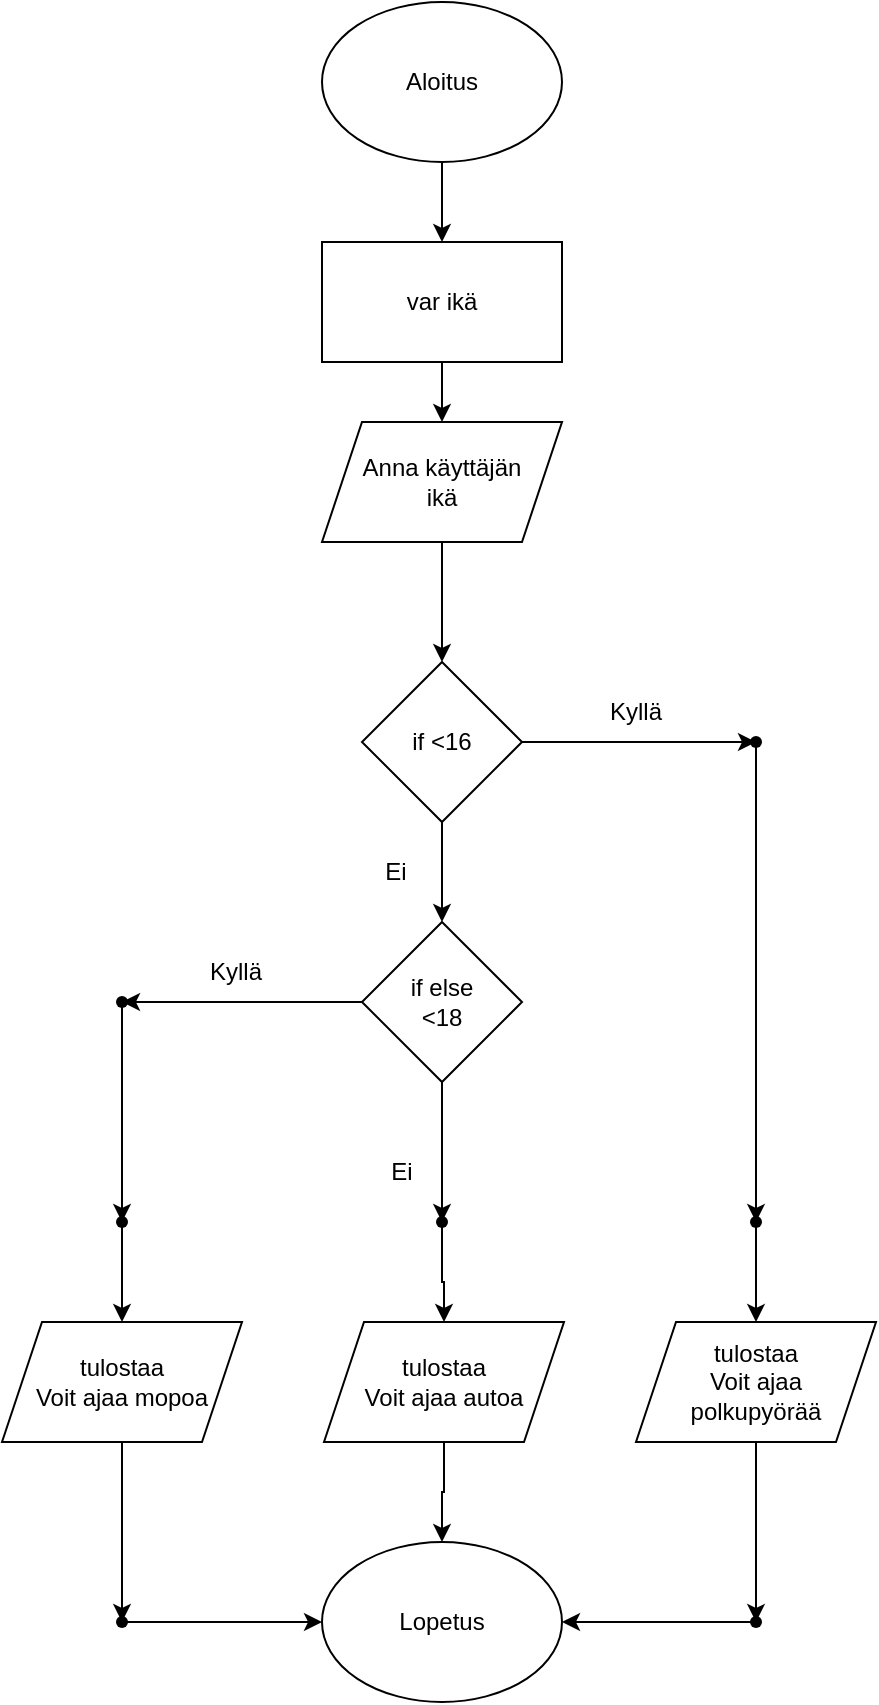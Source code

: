 <mxfile version="24.8.3">
  <diagram name="Sivu-1" id="RdHzlFgHXdZ7qNyClzxG">
    <mxGraphModel dx="828" dy="869" grid="1" gridSize="10" guides="1" tooltips="1" connect="1" arrows="1" fold="1" page="1" pageScale="1" pageWidth="827" pageHeight="1169" math="0" shadow="0">
      <root>
        <mxCell id="0" />
        <mxCell id="1" parent="0" />
        <mxCell id="XjK5QPipYms8_0UN5OtH-3" value="" style="edgeStyle=orthogonalEdgeStyle;rounded=0;orthogonalLoop=1;jettySize=auto;html=1;" edge="1" parent="1" source="XjK5QPipYms8_0UN5OtH-1" target="XjK5QPipYms8_0UN5OtH-2">
          <mxGeometry relative="1" as="geometry" />
        </mxCell>
        <mxCell id="XjK5QPipYms8_0UN5OtH-1" value="Aloitus" style="ellipse;whiteSpace=wrap;html=1;" vertex="1" parent="1">
          <mxGeometry x="353" y="40" width="120" height="80" as="geometry" />
        </mxCell>
        <mxCell id="XjK5QPipYms8_0UN5OtH-5" value="" style="edgeStyle=orthogonalEdgeStyle;rounded=0;orthogonalLoop=1;jettySize=auto;html=1;" edge="1" parent="1" source="XjK5QPipYms8_0UN5OtH-2" target="XjK5QPipYms8_0UN5OtH-4">
          <mxGeometry relative="1" as="geometry" />
        </mxCell>
        <mxCell id="XjK5QPipYms8_0UN5OtH-2" value="var ikä" style="rounded=0;whiteSpace=wrap;html=1;" vertex="1" parent="1">
          <mxGeometry x="353" y="160" width="120" height="60" as="geometry" />
        </mxCell>
        <mxCell id="XjK5QPipYms8_0UN5OtH-7" value="" style="edgeStyle=orthogonalEdgeStyle;rounded=0;orthogonalLoop=1;jettySize=auto;html=1;" edge="1" parent="1" source="XjK5QPipYms8_0UN5OtH-4" target="XjK5QPipYms8_0UN5OtH-6">
          <mxGeometry relative="1" as="geometry" />
        </mxCell>
        <mxCell id="XjK5QPipYms8_0UN5OtH-4" value="Anna käyttäjän&lt;div&gt;ikä&lt;/div&gt;" style="shape=parallelogram;perimeter=parallelogramPerimeter;whiteSpace=wrap;html=1;fixedSize=1;" vertex="1" parent="1">
          <mxGeometry x="353" y="250" width="120" height="60" as="geometry" />
        </mxCell>
        <mxCell id="XjK5QPipYms8_0UN5OtH-12" value="" style="edgeStyle=orthogonalEdgeStyle;rounded=0;orthogonalLoop=1;jettySize=auto;html=1;" edge="1" parent="1" source="XjK5QPipYms8_0UN5OtH-6" target="XjK5QPipYms8_0UN5OtH-11">
          <mxGeometry relative="1" as="geometry" />
        </mxCell>
        <mxCell id="XjK5QPipYms8_0UN5OtH-18" value="" style="edgeStyle=orthogonalEdgeStyle;rounded=0;orthogonalLoop=1;jettySize=auto;html=1;" edge="1" parent="1" source="XjK5QPipYms8_0UN5OtH-6" target="XjK5QPipYms8_0UN5OtH-17">
          <mxGeometry relative="1" as="geometry" />
        </mxCell>
        <mxCell id="XjK5QPipYms8_0UN5OtH-6" value="if &amp;lt;16" style="rhombus;whiteSpace=wrap;html=1;" vertex="1" parent="1">
          <mxGeometry x="373" y="370" width="80" height="80" as="geometry" />
        </mxCell>
        <mxCell id="XjK5QPipYms8_0UN5OtH-25" value="" style="edgeStyle=orthogonalEdgeStyle;rounded=0;orthogonalLoop=1;jettySize=auto;html=1;" edge="1" parent="1" source="XjK5QPipYms8_0UN5OtH-11" target="XjK5QPipYms8_0UN5OtH-24">
          <mxGeometry relative="1" as="geometry" />
        </mxCell>
        <mxCell id="XjK5QPipYms8_0UN5OtH-52" value="" style="edgeStyle=orthogonalEdgeStyle;rounded=0;orthogonalLoop=1;jettySize=auto;html=1;" edge="1" parent="1" source="XjK5QPipYms8_0UN5OtH-11" target="XjK5QPipYms8_0UN5OtH-51">
          <mxGeometry relative="1" as="geometry" />
        </mxCell>
        <mxCell id="XjK5QPipYms8_0UN5OtH-11" value="if else&lt;div&gt;&amp;lt;18&lt;/div&gt;" style="rhombus;whiteSpace=wrap;html=1;" vertex="1" parent="1">
          <mxGeometry x="373" y="500" width="80" height="80" as="geometry" />
        </mxCell>
        <mxCell id="XjK5QPipYms8_0UN5OtH-13" value="Ei" style="text;html=1;align=center;verticalAlign=middle;whiteSpace=wrap;rounded=0;" vertex="1" parent="1">
          <mxGeometry x="360" y="460" width="60" height="30" as="geometry" />
        </mxCell>
        <mxCell id="XjK5QPipYms8_0UN5OtH-14" value="Kyllä" style="text;html=1;align=center;verticalAlign=middle;whiteSpace=wrap;rounded=0;" vertex="1" parent="1">
          <mxGeometry x="480" y="380" width="60" height="30" as="geometry" />
        </mxCell>
        <mxCell id="XjK5QPipYms8_0UN5OtH-39" value="" style="edgeStyle=orthogonalEdgeStyle;rounded=0;orthogonalLoop=1;jettySize=auto;html=1;" edge="1" parent="1" source="XjK5QPipYms8_0UN5OtH-17" target="XjK5QPipYms8_0UN5OtH-38">
          <mxGeometry relative="1" as="geometry" />
        </mxCell>
        <mxCell id="XjK5QPipYms8_0UN5OtH-17" value="" style="shape=waypoint;sketch=0;size=6;pointerEvents=1;points=[];fillColor=default;resizable=0;rotatable=0;perimeter=centerPerimeter;snapToPoint=1;" vertex="1" parent="1">
          <mxGeometry x="560" y="400" width="20" height="20" as="geometry" />
        </mxCell>
        <mxCell id="XjK5QPipYms8_0UN5OtH-33" value="" style="edgeStyle=orthogonalEdgeStyle;rounded=0;orthogonalLoop=1;jettySize=auto;html=1;" edge="1" parent="1" source="XjK5QPipYms8_0UN5OtH-24" target="XjK5QPipYms8_0UN5OtH-32">
          <mxGeometry relative="1" as="geometry" />
        </mxCell>
        <mxCell id="XjK5QPipYms8_0UN5OtH-24" value="" style="shape=waypoint;sketch=0;size=6;pointerEvents=1;points=[];fillColor=default;resizable=0;rotatable=0;perimeter=centerPerimeter;snapToPoint=1;" vertex="1" parent="1">
          <mxGeometry x="243" y="530" width="20" height="20" as="geometry" />
        </mxCell>
        <mxCell id="XjK5QPipYms8_0UN5OtH-30" value="Kyllä" style="text;html=1;align=center;verticalAlign=middle;whiteSpace=wrap;rounded=0;" vertex="1" parent="1">
          <mxGeometry x="280" y="510" width="60" height="30" as="geometry" />
        </mxCell>
        <mxCell id="XjK5QPipYms8_0UN5OtH-43" value="" style="edgeStyle=orthogonalEdgeStyle;rounded=0;orthogonalLoop=1;jettySize=auto;html=1;" edge="1" parent="1" source="XjK5QPipYms8_0UN5OtH-31" target="XjK5QPipYms8_0UN5OtH-42">
          <mxGeometry relative="1" as="geometry" />
        </mxCell>
        <mxCell id="XjK5QPipYms8_0UN5OtH-31" value="tulostaa&lt;div&gt;Voit ajaa mopoa&lt;/div&gt;" style="shape=parallelogram;perimeter=parallelogramPerimeter;whiteSpace=wrap;html=1;fixedSize=1;" vertex="1" parent="1">
          <mxGeometry x="193" y="700" width="120" height="60" as="geometry" />
        </mxCell>
        <mxCell id="XjK5QPipYms8_0UN5OtH-34" value="" style="edgeStyle=orthogonalEdgeStyle;rounded=0;orthogonalLoop=1;jettySize=auto;html=1;" edge="1" parent="1" source="XjK5QPipYms8_0UN5OtH-32" target="XjK5QPipYms8_0UN5OtH-31">
          <mxGeometry relative="1" as="geometry" />
        </mxCell>
        <mxCell id="XjK5QPipYms8_0UN5OtH-32" value="" style="shape=waypoint;sketch=0;size=6;pointerEvents=1;points=[];fillColor=default;resizable=0;rotatable=0;perimeter=centerPerimeter;snapToPoint=1;" vertex="1" parent="1">
          <mxGeometry x="243" y="640" width="20" height="20" as="geometry" />
        </mxCell>
        <mxCell id="XjK5QPipYms8_0UN5OtH-44" value="" style="edgeStyle=orthogonalEdgeStyle;rounded=0;orthogonalLoop=1;jettySize=auto;html=1;" edge="1" parent="1" source="XjK5QPipYms8_0UN5OtH-35" target="XjK5QPipYms8_0UN5OtH-41">
          <mxGeometry relative="1" as="geometry" />
        </mxCell>
        <mxCell id="XjK5QPipYms8_0UN5OtH-35" value="tulostaa&lt;div&gt;Voit ajaa autoa&lt;/div&gt;" style="shape=parallelogram;perimeter=parallelogramPerimeter;whiteSpace=wrap;html=1;fixedSize=1;" vertex="1" parent="1">
          <mxGeometry x="354" y="700" width="120" height="60" as="geometry" />
        </mxCell>
        <mxCell id="XjK5QPipYms8_0UN5OtH-46" value="" style="edgeStyle=orthogonalEdgeStyle;rounded=0;orthogonalLoop=1;jettySize=auto;html=1;" edge="1" parent="1" source="XjK5QPipYms8_0UN5OtH-37" target="XjK5QPipYms8_0UN5OtH-45">
          <mxGeometry relative="1" as="geometry" />
        </mxCell>
        <mxCell id="XjK5QPipYms8_0UN5OtH-37" value="tulostaa&lt;div&gt;Voit ajaa&lt;/div&gt;&lt;div&gt;&lt;span style=&quot;background-color: initial;&quot;&gt;polkupyörää&lt;/span&gt;&lt;/div&gt;" style="shape=parallelogram;perimeter=parallelogramPerimeter;whiteSpace=wrap;html=1;fixedSize=1;" vertex="1" parent="1">
          <mxGeometry x="510" y="700" width="120" height="60" as="geometry" />
        </mxCell>
        <mxCell id="XjK5QPipYms8_0UN5OtH-40" value="" style="edgeStyle=orthogonalEdgeStyle;rounded=0;orthogonalLoop=1;jettySize=auto;html=1;" edge="1" parent="1" source="XjK5QPipYms8_0UN5OtH-38" target="XjK5QPipYms8_0UN5OtH-37">
          <mxGeometry relative="1" as="geometry" />
        </mxCell>
        <mxCell id="XjK5QPipYms8_0UN5OtH-38" value="" style="shape=waypoint;sketch=0;size=6;pointerEvents=1;points=[];fillColor=default;resizable=0;rotatable=0;perimeter=centerPerimeter;snapToPoint=1;" vertex="1" parent="1">
          <mxGeometry x="560" y="640" width="20" height="20" as="geometry" />
        </mxCell>
        <mxCell id="XjK5QPipYms8_0UN5OtH-41" value="Lopetus" style="ellipse;whiteSpace=wrap;html=1;" vertex="1" parent="1">
          <mxGeometry x="353" y="810" width="120" height="80" as="geometry" />
        </mxCell>
        <mxCell id="XjK5QPipYms8_0UN5OtH-48" value="" style="edgeStyle=orthogonalEdgeStyle;rounded=0;orthogonalLoop=1;jettySize=auto;html=1;" edge="1" parent="1" source="XjK5QPipYms8_0UN5OtH-42" target="XjK5QPipYms8_0UN5OtH-41">
          <mxGeometry relative="1" as="geometry" />
        </mxCell>
        <mxCell id="XjK5QPipYms8_0UN5OtH-42" value="" style="shape=waypoint;sketch=0;size=6;pointerEvents=1;points=[];fillColor=default;resizable=0;rotatable=0;perimeter=centerPerimeter;snapToPoint=1;" vertex="1" parent="1">
          <mxGeometry x="243" y="840" width="20" height="20" as="geometry" />
        </mxCell>
        <mxCell id="XjK5QPipYms8_0UN5OtH-47" value="" style="edgeStyle=orthogonalEdgeStyle;rounded=0;orthogonalLoop=1;jettySize=auto;html=1;" edge="1" parent="1" source="XjK5QPipYms8_0UN5OtH-45" target="XjK5QPipYms8_0UN5OtH-41">
          <mxGeometry relative="1" as="geometry" />
        </mxCell>
        <mxCell id="XjK5QPipYms8_0UN5OtH-45" value="" style="shape=waypoint;sketch=0;size=6;pointerEvents=1;points=[];fillColor=default;resizable=0;rotatable=0;perimeter=centerPerimeter;snapToPoint=1;" vertex="1" parent="1">
          <mxGeometry x="560" y="840" width="20" height="20" as="geometry" />
        </mxCell>
        <mxCell id="XjK5QPipYms8_0UN5OtH-49" value="Ei" style="text;html=1;align=center;verticalAlign=middle;whiteSpace=wrap;rounded=0;" vertex="1" parent="1">
          <mxGeometry x="363" y="610" width="60" height="30" as="geometry" />
        </mxCell>
        <mxCell id="XjK5QPipYms8_0UN5OtH-53" value="" style="edgeStyle=orthogonalEdgeStyle;rounded=0;orthogonalLoop=1;jettySize=auto;html=1;" edge="1" parent="1" source="XjK5QPipYms8_0UN5OtH-51" target="XjK5QPipYms8_0UN5OtH-35">
          <mxGeometry relative="1" as="geometry" />
        </mxCell>
        <mxCell id="XjK5QPipYms8_0UN5OtH-51" value="" style="shape=waypoint;sketch=0;size=6;pointerEvents=1;points=[];fillColor=default;resizable=0;rotatable=0;perimeter=centerPerimeter;snapToPoint=1;" vertex="1" parent="1">
          <mxGeometry x="403" y="640" width="20" height="20" as="geometry" />
        </mxCell>
      </root>
    </mxGraphModel>
  </diagram>
</mxfile>
